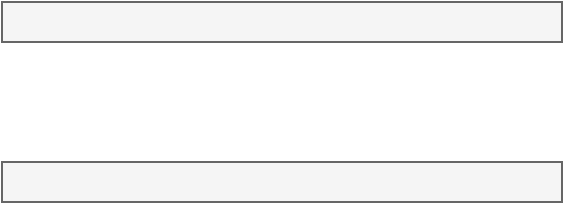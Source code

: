<mxfile version="24.4.6" type="github">
  <diagram name="Página-1" id="4RcofoAQbTlGlxEZQ2O1">
    <mxGraphModel dx="1194" dy="716" grid="1" gridSize="10" guides="1" tooltips="1" connect="1" arrows="1" fold="1" page="1" pageScale="1" pageWidth="827" pageHeight="1169" background="#ffffff" math="0" shadow="0">
      <root>
        <mxCell id="0" />
        <mxCell id="1" parent="0" />
        <mxCell id="e9N9gPUfizQEqqW7r3Uj-2" value="" style="rounded=0;whiteSpace=wrap;html=1;fillColor=#f5f5f5;fontColor=#333333;strokeColor=#666666;" vertex="1" parent="1">
          <mxGeometry x="260" y="320" width="280" height="20" as="geometry" />
        </mxCell>
        <mxCell id="e9N9gPUfizQEqqW7r3Uj-3" value="" style="rounded=0;whiteSpace=wrap;html=1;fillColor=#f5f5f5;fontColor=#333333;strokeColor=#666666;" vertex="1" parent="1">
          <mxGeometry x="260" y="400" width="280" height="20" as="geometry" />
        </mxCell>
      </root>
    </mxGraphModel>
  </diagram>
</mxfile>
